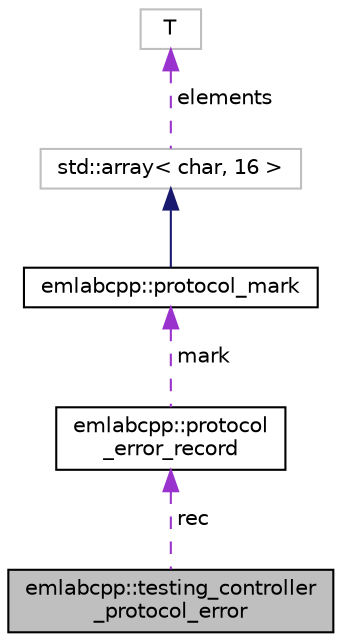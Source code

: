 digraph "emlabcpp::testing_controller_protocol_error"
{
 // LATEX_PDF_SIZE
  edge [fontname="Helvetica",fontsize="10",labelfontname="Helvetica",labelfontsize="10"];
  node [fontname="Helvetica",fontsize="10",shape=record];
  Node1 [label="emlabcpp::testing_controller\l_protocol_error",height=0.2,width=0.4,color="black", fillcolor="grey75", style="filled", fontcolor="black",tooltip=" "];
  Node2 -> Node1 [dir="back",color="darkorchid3",fontsize="10",style="dashed",label=" rec" ,fontname="Helvetica"];
  Node2 [label="emlabcpp::protocol\l_error_record",height=0.2,width=0.4,color="black", fillcolor="white", style="filled",URL="$structemlabcpp_1_1protocol__error__record.html",tooltip=" "];
  Node3 -> Node2 [dir="back",color="darkorchid3",fontsize="10",style="dashed",label=" mark" ,fontname="Helvetica"];
  Node3 [label="emlabcpp::protocol_mark",height=0.2,width=0.4,color="black", fillcolor="white", style="filled",URL="$structemlabcpp_1_1protocol__mark.html",tooltip=" "];
  Node4 -> Node3 [dir="back",color="midnightblue",fontsize="10",style="solid",fontname="Helvetica"];
  Node4 [label="std::array\< char, 16 \>",height=0.2,width=0.4,color="grey75", fillcolor="white", style="filled",tooltip="STL class."];
  Node5 -> Node4 [dir="back",color="darkorchid3",fontsize="10",style="dashed",label=" elements" ,fontname="Helvetica"];
  Node5 [label="T",height=0.2,width=0.4,color="grey75", fillcolor="white", style="filled",tooltip=" "];
}
